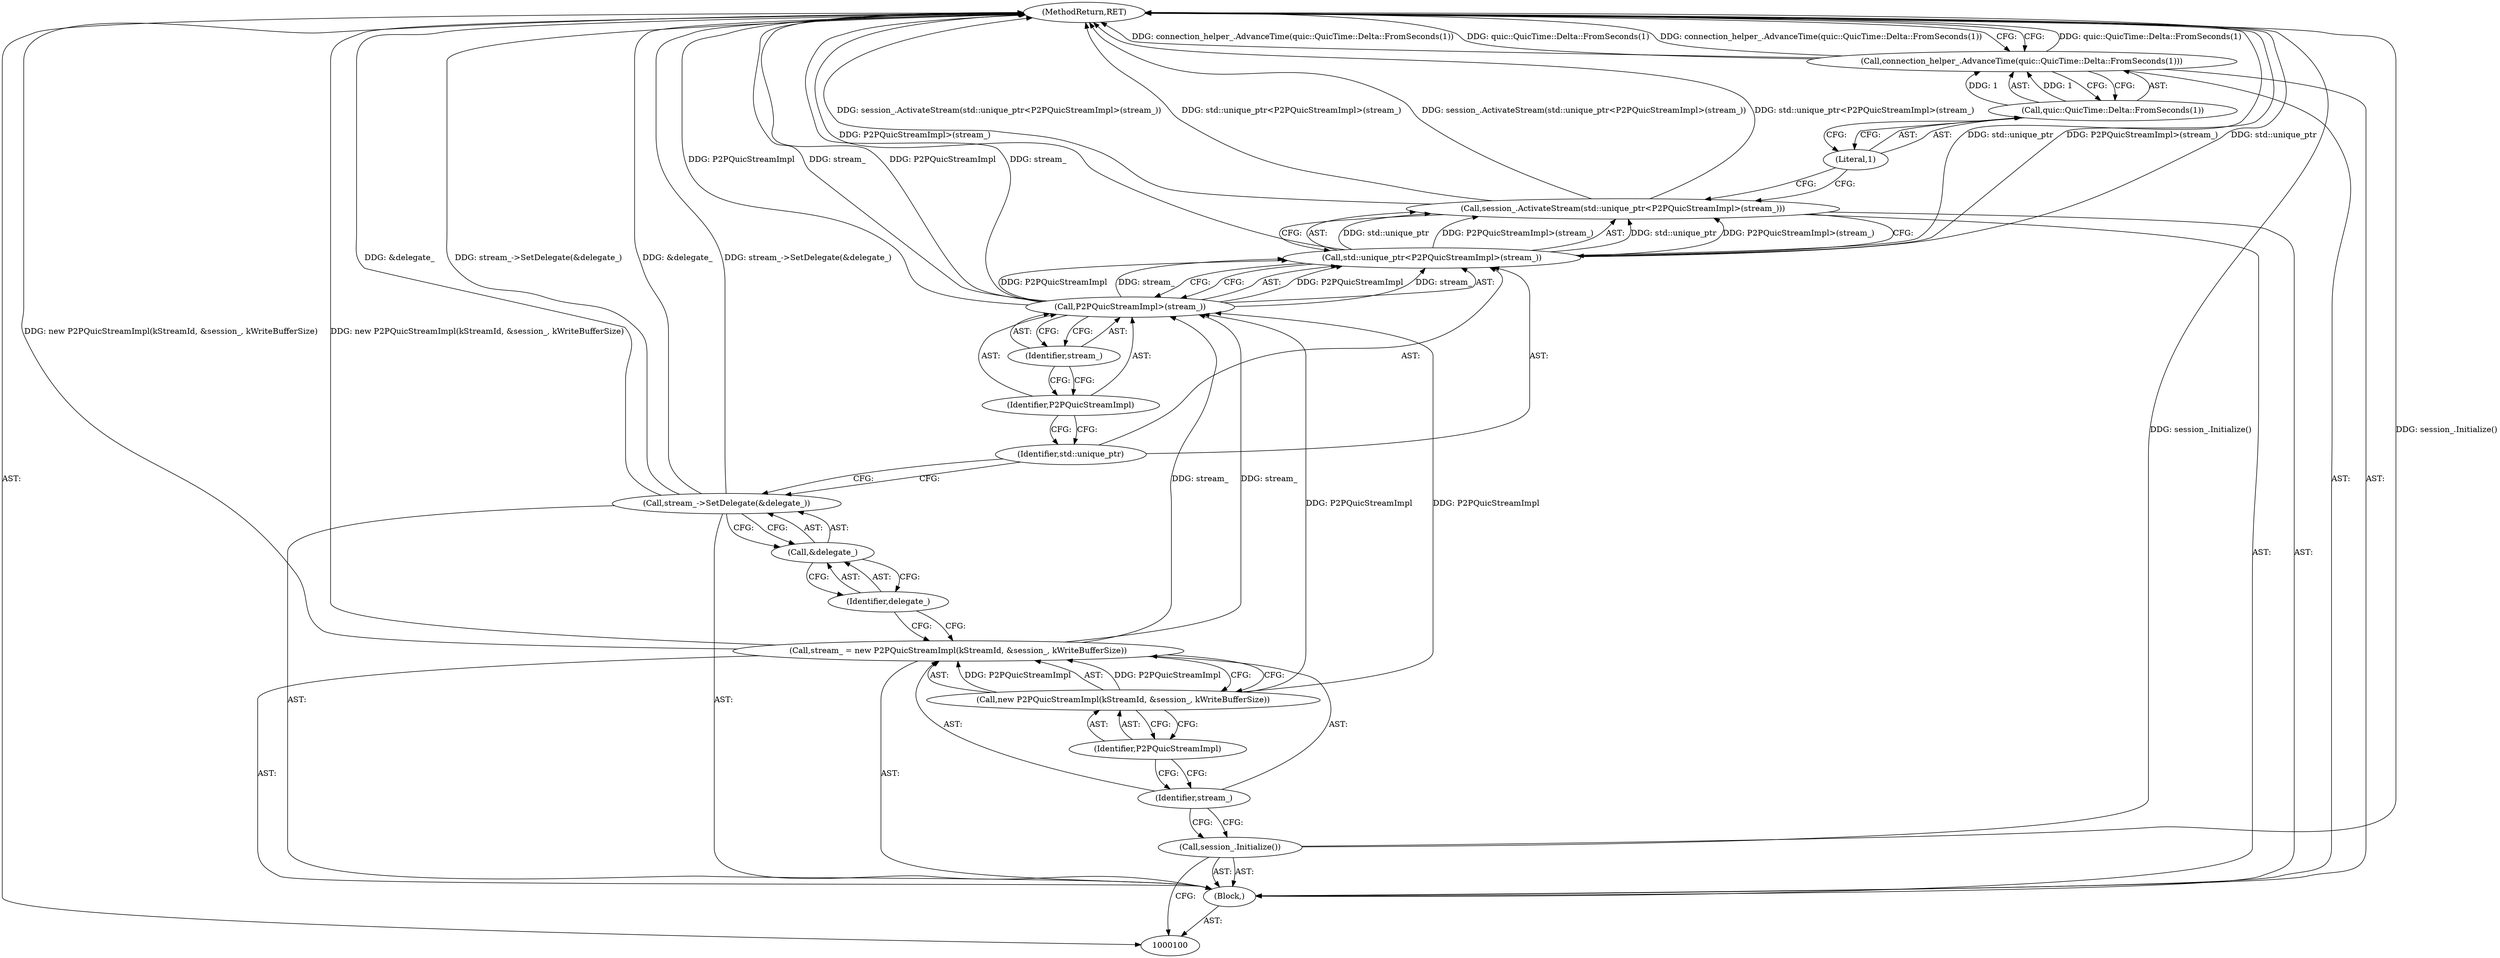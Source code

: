 digraph "0_Chrome_350f7d4b2c76950c8e7271284de84a9756b796e1_2" {
"1000119" [label="(MethodReturn,RET)"];
"1000111" [label="(Call,std::unique_ptr<P2PQuicStreamImpl>(stream_))"];
"1000112" [label="(Identifier,std::unique_ptr)"];
"1000113" [label="(Call,P2PQuicStreamImpl>(stream_))"];
"1000114" [label="(Identifier,P2PQuicStreamImpl)"];
"1000110" [label="(Call,session_.ActivateStream(std::unique_ptr<P2PQuicStreamImpl>(stream_)))"];
"1000115" [label="(Identifier,stream_)"];
"1000117" [label="(Call,quic::QuicTime::Delta::FromSeconds(1))"];
"1000116" [label="(Call,connection_helper_.AdvanceTime(quic::QuicTime::Delta::FromSeconds(1)))"];
"1000118" [label="(Literal,1)"];
"1000101" [label="(Block,)"];
"1000102" [label="(Call,session_.Initialize())"];
"1000105" [label="(Call,new P2PQuicStreamImpl(kStreamId, &session_, kWriteBufferSize))"];
"1000106" [label="(Identifier,P2PQuicStreamImpl)"];
"1000103" [label="(Call,stream_ = new P2PQuicStreamImpl(kStreamId, &session_, kWriteBufferSize))"];
"1000104" [label="(Identifier,stream_)"];
"1000108" [label="(Call,&delegate_)"];
"1000109" [label="(Identifier,delegate_)"];
"1000107" [label="(Call,stream_->SetDelegate(&delegate_))"];
"1000119" -> "1000100"  [label="AST: "];
"1000119" -> "1000116"  [label="CFG: "];
"1000116" -> "1000119"  [label="DDG: quic::QuicTime::Delta::FromSeconds(1)"];
"1000116" -> "1000119"  [label="DDG: connection_helper_.AdvanceTime(quic::QuicTime::Delta::FromSeconds(1))"];
"1000107" -> "1000119"  [label="DDG: &delegate_"];
"1000107" -> "1000119"  [label="DDG: stream_->SetDelegate(&delegate_)"];
"1000103" -> "1000119"  [label="DDG: new P2PQuicStreamImpl(kStreamId, &session_, kWriteBufferSize)"];
"1000113" -> "1000119"  [label="DDG: P2PQuicStreamImpl"];
"1000113" -> "1000119"  [label="DDG: stream_"];
"1000102" -> "1000119"  [label="DDG: session_.Initialize()"];
"1000111" -> "1000119"  [label="DDG: std::unique_ptr"];
"1000111" -> "1000119"  [label="DDG: P2PQuicStreamImpl>(stream_)"];
"1000110" -> "1000119"  [label="DDG: session_.ActivateStream(std::unique_ptr<P2PQuicStreamImpl>(stream_))"];
"1000110" -> "1000119"  [label="DDG: std::unique_ptr<P2PQuicStreamImpl>(stream_)"];
"1000111" -> "1000110"  [label="AST: "];
"1000111" -> "1000113"  [label="CFG: "];
"1000112" -> "1000111"  [label="AST: "];
"1000113" -> "1000111"  [label="AST: "];
"1000110" -> "1000111"  [label="CFG: "];
"1000111" -> "1000119"  [label="DDG: std::unique_ptr"];
"1000111" -> "1000119"  [label="DDG: P2PQuicStreamImpl>(stream_)"];
"1000111" -> "1000110"  [label="DDG: std::unique_ptr"];
"1000111" -> "1000110"  [label="DDG: P2PQuicStreamImpl>(stream_)"];
"1000113" -> "1000111"  [label="DDG: P2PQuicStreamImpl"];
"1000113" -> "1000111"  [label="DDG: stream_"];
"1000112" -> "1000111"  [label="AST: "];
"1000112" -> "1000107"  [label="CFG: "];
"1000114" -> "1000112"  [label="CFG: "];
"1000113" -> "1000111"  [label="AST: "];
"1000113" -> "1000115"  [label="CFG: "];
"1000114" -> "1000113"  [label="AST: "];
"1000115" -> "1000113"  [label="AST: "];
"1000111" -> "1000113"  [label="CFG: "];
"1000113" -> "1000119"  [label="DDG: P2PQuicStreamImpl"];
"1000113" -> "1000119"  [label="DDG: stream_"];
"1000113" -> "1000111"  [label="DDG: P2PQuicStreamImpl"];
"1000113" -> "1000111"  [label="DDG: stream_"];
"1000105" -> "1000113"  [label="DDG: P2PQuicStreamImpl"];
"1000103" -> "1000113"  [label="DDG: stream_"];
"1000114" -> "1000113"  [label="AST: "];
"1000114" -> "1000112"  [label="CFG: "];
"1000115" -> "1000114"  [label="CFG: "];
"1000110" -> "1000101"  [label="AST: "];
"1000110" -> "1000111"  [label="CFG: "];
"1000111" -> "1000110"  [label="AST: "];
"1000118" -> "1000110"  [label="CFG: "];
"1000110" -> "1000119"  [label="DDG: session_.ActivateStream(std::unique_ptr<P2PQuicStreamImpl>(stream_))"];
"1000110" -> "1000119"  [label="DDG: std::unique_ptr<P2PQuicStreamImpl>(stream_)"];
"1000111" -> "1000110"  [label="DDG: std::unique_ptr"];
"1000111" -> "1000110"  [label="DDG: P2PQuicStreamImpl>(stream_)"];
"1000115" -> "1000113"  [label="AST: "];
"1000115" -> "1000114"  [label="CFG: "];
"1000113" -> "1000115"  [label="CFG: "];
"1000117" -> "1000116"  [label="AST: "];
"1000117" -> "1000118"  [label="CFG: "];
"1000118" -> "1000117"  [label="AST: "];
"1000116" -> "1000117"  [label="CFG: "];
"1000117" -> "1000116"  [label="DDG: 1"];
"1000116" -> "1000101"  [label="AST: "];
"1000116" -> "1000117"  [label="CFG: "];
"1000117" -> "1000116"  [label="AST: "];
"1000119" -> "1000116"  [label="CFG: "];
"1000116" -> "1000119"  [label="DDG: quic::QuicTime::Delta::FromSeconds(1)"];
"1000116" -> "1000119"  [label="DDG: connection_helper_.AdvanceTime(quic::QuicTime::Delta::FromSeconds(1))"];
"1000117" -> "1000116"  [label="DDG: 1"];
"1000118" -> "1000117"  [label="AST: "];
"1000118" -> "1000110"  [label="CFG: "];
"1000117" -> "1000118"  [label="CFG: "];
"1000101" -> "1000100"  [label="AST: "];
"1000102" -> "1000101"  [label="AST: "];
"1000103" -> "1000101"  [label="AST: "];
"1000107" -> "1000101"  [label="AST: "];
"1000110" -> "1000101"  [label="AST: "];
"1000116" -> "1000101"  [label="AST: "];
"1000102" -> "1000101"  [label="AST: "];
"1000102" -> "1000100"  [label="CFG: "];
"1000104" -> "1000102"  [label="CFG: "];
"1000102" -> "1000119"  [label="DDG: session_.Initialize()"];
"1000105" -> "1000103"  [label="AST: "];
"1000105" -> "1000106"  [label="CFG: "];
"1000106" -> "1000105"  [label="AST: "];
"1000103" -> "1000105"  [label="CFG: "];
"1000105" -> "1000103"  [label="DDG: P2PQuicStreamImpl"];
"1000105" -> "1000113"  [label="DDG: P2PQuicStreamImpl"];
"1000106" -> "1000105"  [label="AST: "];
"1000106" -> "1000104"  [label="CFG: "];
"1000105" -> "1000106"  [label="CFG: "];
"1000103" -> "1000101"  [label="AST: "];
"1000103" -> "1000105"  [label="CFG: "];
"1000104" -> "1000103"  [label="AST: "];
"1000105" -> "1000103"  [label="AST: "];
"1000109" -> "1000103"  [label="CFG: "];
"1000103" -> "1000119"  [label="DDG: new P2PQuicStreamImpl(kStreamId, &session_, kWriteBufferSize)"];
"1000105" -> "1000103"  [label="DDG: P2PQuicStreamImpl"];
"1000103" -> "1000113"  [label="DDG: stream_"];
"1000104" -> "1000103"  [label="AST: "];
"1000104" -> "1000102"  [label="CFG: "];
"1000106" -> "1000104"  [label="CFG: "];
"1000108" -> "1000107"  [label="AST: "];
"1000108" -> "1000109"  [label="CFG: "];
"1000109" -> "1000108"  [label="AST: "];
"1000107" -> "1000108"  [label="CFG: "];
"1000109" -> "1000108"  [label="AST: "];
"1000109" -> "1000103"  [label="CFG: "];
"1000108" -> "1000109"  [label="CFG: "];
"1000107" -> "1000101"  [label="AST: "];
"1000107" -> "1000108"  [label="CFG: "];
"1000108" -> "1000107"  [label="AST: "];
"1000112" -> "1000107"  [label="CFG: "];
"1000107" -> "1000119"  [label="DDG: &delegate_"];
"1000107" -> "1000119"  [label="DDG: stream_->SetDelegate(&delegate_)"];
}
